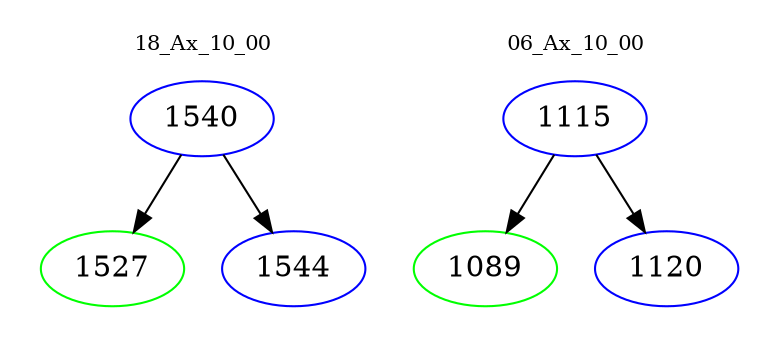digraph{
subgraph cluster_0 {
color = white
label = "18_Ax_10_00";
fontsize=10;
T0_1540 [label="1540", color="blue"]
T0_1540 -> T0_1527 [color="black"]
T0_1527 [label="1527", color="green"]
T0_1540 -> T0_1544 [color="black"]
T0_1544 [label="1544", color="blue"]
}
subgraph cluster_1 {
color = white
label = "06_Ax_10_00";
fontsize=10;
T1_1115 [label="1115", color="blue"]
T1_1115 -> T1_1089 [color="black"]
T1_1089 [label="1089", color="green"]
T1_1115 -> T1_1120 [color="black"]
T1_1120 [label="1120", color="blue"]
}
}
